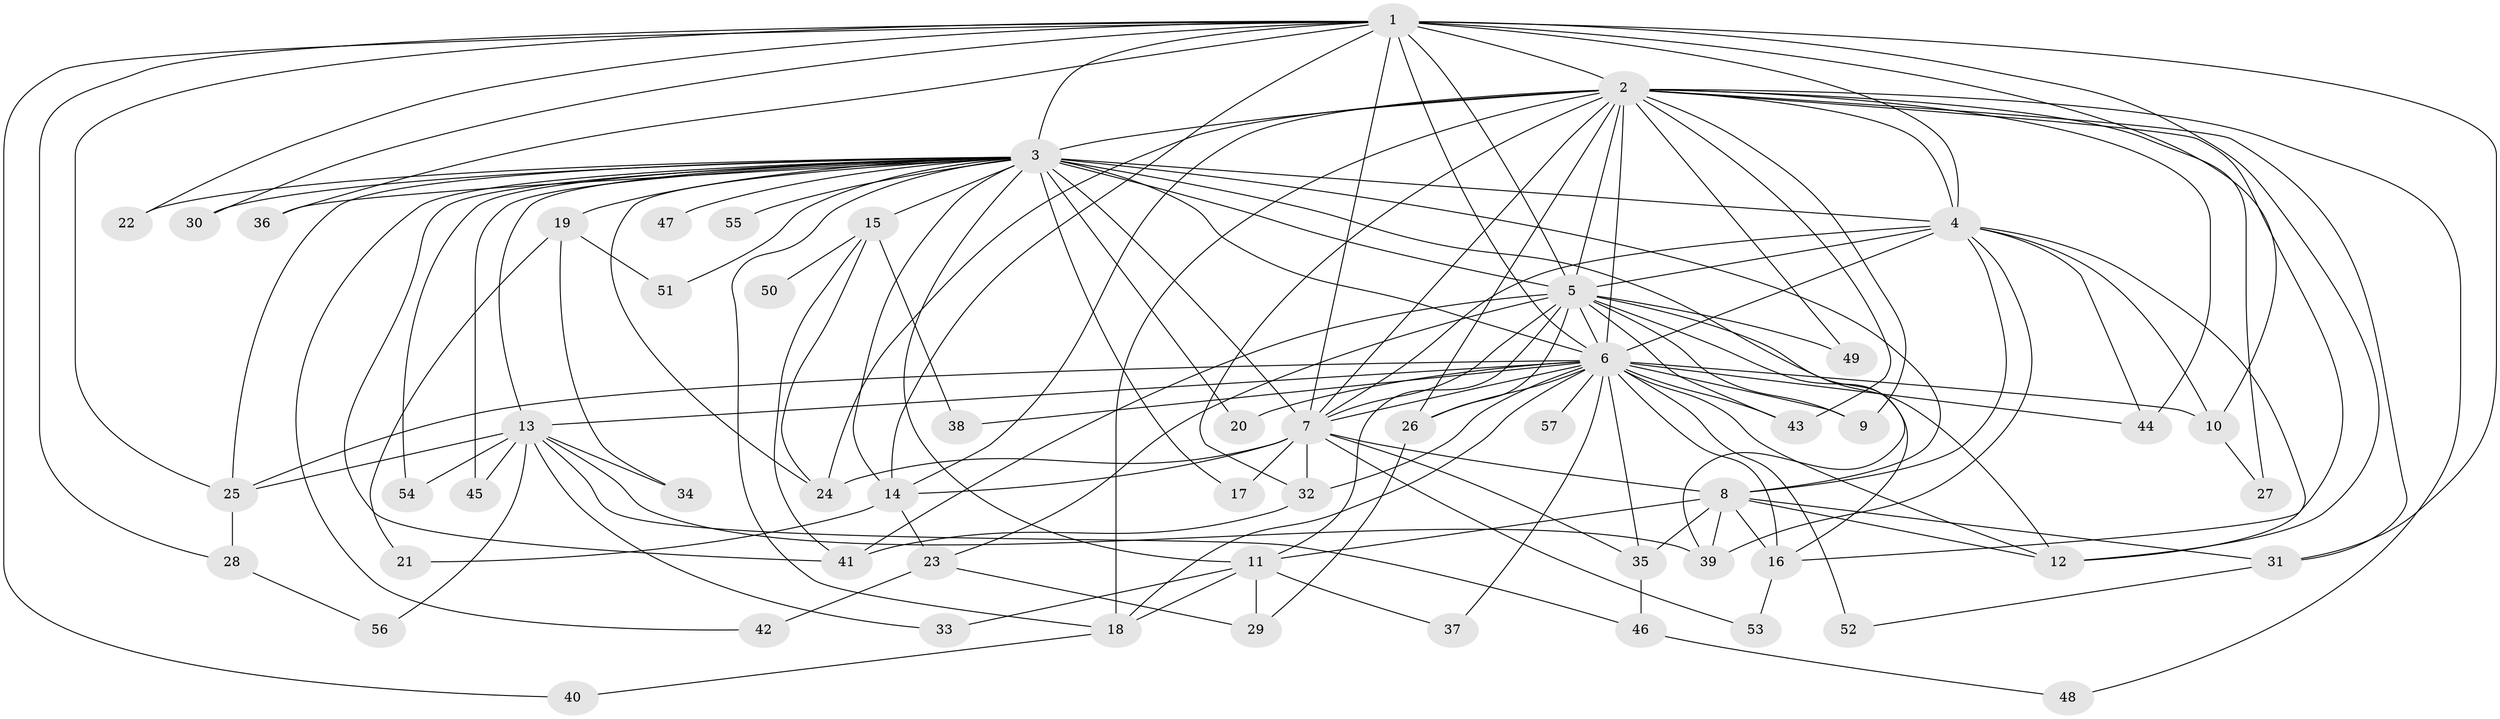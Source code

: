 // original degree distribution, {21: 0.008849557522123894, 18: 0.008849557522123894, 24: 0.008849557522123894, 17: 0.017699115044247787, 32: 0.008849557522123894, 22: 0.017699115044247787, 19: 0.008849557522123894, 20: 0.008849557522123894, 8: 0.017699115044247787, 2: 0.5309734513274337, 3: 0.23893805309734514, 6: 0.02654867256637168, 11: 0.008849557522123894, 5: 0.035398230088495575, 4: 0.05309734513274336}
// Generated by graph-tools (version 1.1) at 2025/49/03/04/25 22:49:19]
// undirected, 57 vertices, 143 edges
graph export_dot {
  node [color=gray90,style=filled];
  1;
  2;
  3;
  4;
  5;
  6;
  7;
  8;
  9;
  10;
  11;
  12;
  13;
  14;
  15;
  16;
  17;
  18;
  19;
  20;
  21;
  22;
  23;
  24;
  25;
  26;
  27;
  28;
  29;
  30;
  31;
  32;
  33;
  34;
  35;
  36;
  37;
  38;
  39;
  40;
  41;
  42;
  43;
  44;
  45;
  46;
  47;
  48;
  49;
  50;
  51;
  52;
  53;
  54;
  55;
  56;
  57;
  1 -- 2 [weight=2.0];
  1 -- 3 [weight=3.0];
  1 -- 4 [weight=1.0];
  1 -- 5 [weight=3.0];
  1 -- 6 [weight=1.0];
  1 -- 7 [weight=1.0];
  1 -- 10 [weight=1.0];
  1 -- 12 [weight=1.0];
  1 -- 14 [weight=1.0];
  1 -- 22 [weight=1.0];
  1 -- 25 [weight=1.0];
  1 -- 28 [weight=1.0];
  1 -- 30 [weight=1.0];
  1 -- 31 [weight=1.0];
  1 -- 36 [weight=1.0];
  1 -- 40 [weight=1.0];
  2 -- 3 [weight=4.0];
  2 -- 4 [weight=2.0];
  2 -- 5 [weight=4.0];
  2 -- 6 [weight=2.0];
  2 -- 7 [weight=3.0];
  2 -- 9 [weight=1.0];
  2 -- 14 [weight=1.0];
  2 -- 16 [weight=2.0];
  2 -- 18 [weight=2.0];
  2 -- 24 [weight=1.0];
  2 -- 26 [weight=1.0];
  2 -- 27 [weight=4.0];
  2 -- 31 [weight=1.0];
  2 -- 32 [weight=1.0];
  2 -- 43 [weight=1.0];
  2 -- 44 [weight=1.0];
  2 -- 48 [weight=1.0];
  2 -- 49 [weight=2.0];
  3 -- 4 [weight=2.0];
  3 -- 5 [weight=9.0];
  3 -- 6 [weight=3.0];
  3 -- 7 [weight=3.0];
  3 -- 8 [weight=1.0];
  3 -- 11 [weight=1.0];
  3 -- 13 [weight=2.0];
  3 -- 14 [weight=2.0];
  3 -- 15 [weight=3.0];
  3 -- 17 [weight=1.0];
  3 -- 18 [weight=1.0];
  3 -- 19 [weight=1.0];
  3 -- 20 [weight=1.0];
  3 -- 22 [weight=1.0];
  3 -- 24 [weight=5.0];
  3 -- 25 [weight=1.0];
  3 -- 30 [weight=1.0];
  3 -- 36 [weight=1.0];
  3 -- 39 [weight=1.0];
  3 -- 41 [weight=1.0];
  3 -- 42 [weight=1.0];
  3 -- 45 [weight=1.0];
  3 -- 47 [weight=1.0];
  3 -- 51 [weight=1.0];
  3 -- 54 [weight=1.0];
  3 -- 55 [weight=1.0];
  4 -- 5 [weight=3.0];
  4 -- 6 [weight=1.0];
  4 -- 7 [weight=1.0];
  4 -- 8 [weight=1.0];
  4 -- 10 [weight=1.0];
  4 -- 12 [weight=1.0];
  4 -- 39 [weight=2.0];
  4 -- 44 [weight=1.0];
  5 -- 6 [weight=2.0];
  5 -- 7 [weight=2.0];
  5 -- 9 [weight=1.0];
  5 -- 11 [weight=1.0];
  5 -- 12 [weight=1.0];
  5 -- 16 [weight=1.0];
  5 -- 23 [weight=1.0];
  5 -- 26 [weight=2.0];
  5 -- 41 [weight=1.0];
  5 -- 43 [weight=1.0];
  5 -- 49 [weight=1.0];
  6 -- 7 [weight=2.0];
  6 -- 9 [weight=1.0];
  6 -- 10 [weight=1.0];
  6 -- 12 [weight=1.0];
  6 -- 13 [weight=1.0];
  6 -- 16 [weight=2.0];
  6 -- 18 [weight=1.0];
  6 -- 20 [weight=1.0];
  6 -- 25 [weight=2.0];
  6 -- 26 [weight=1.0];
  6 -- 32 [weight=1.0];
  6 -- 35 [weight=2.0];
  6 -- 37 [weight=1.0];
  6 -- 38 [weight=1.0];
  6 -- 43 [weight=1.0];
  6 -- 44 [weight=1.0];
  6 -- 52 [weight=1.0];
  6 -- 57 [weight=1.0];
  7 -- 8 [weight=1.0];
  7 -- 14 [weight=1.0];
  7 -- 17 [weight=1.0];
  7 -- 24 [weight=1.0];
  7 -- 32 [weight=1.0];
  7 -- 35 [weight=1.0];
  7 -- 53 [weight=1.0];
  8 -- 11 [weight=1.0];
  8 -- 12 [weight=1.0];
  8 -- 16 [weight=1.0];
  8 -- 31 [weight=1.0];
  8 -- 35 [weight=1.0];
  8 -- 39 [weight=1.0];
  10 -- 27 [weight=1.0];
  11 -- 18 [weight=1.0];
  11 -- 29 [weight=1.0];
  11 -- 33 [weight=1.0];
  11 -- 37 [weight=1.0];
  13 -- 25 [weight=1.0];
  13 -- 33 [weight=1.0];
  13 -- 34 [weight=1.0];
  13 -- 39 [weight=1.0];
  13 -- 45 [weight=1.0];
  13 -- 46 [weight=1.0];
  13 -- 54 [weight=1.0];
  13 -- 56 [weight=1.0];
  14 -- 21 [weight=1.0];
  14 -- 23 [weight=1.0];
  15 -- 24 [weight=1.0];
  15 -- 38 [weight=1.0];
  15 -- 41 [weight=1.0];
  15 -- 50 [weight=2.0];
  16 -- 53 [weight=1.0];
  18 -- 40 [weight=1.0];
  19 -- 21 [weight=1.0];
  19 -- 34 [weight=1.0];
  19 -- 51 [weight=1.0];
  23 -- 29 [weight=1.0];
  23 -- 42 [weight=1.0];
  25 -- 28 [weight=1.0];
  26 -- 29 [weight=1.0];
  28 -- 56 [weight=1.0];
  31 -- 52 [weight=1.0];
  32 -- 41 [weight=1.0];
  35 -- 46 [weight=1.0];
  46 -- 48 [weight=1.0];
}
